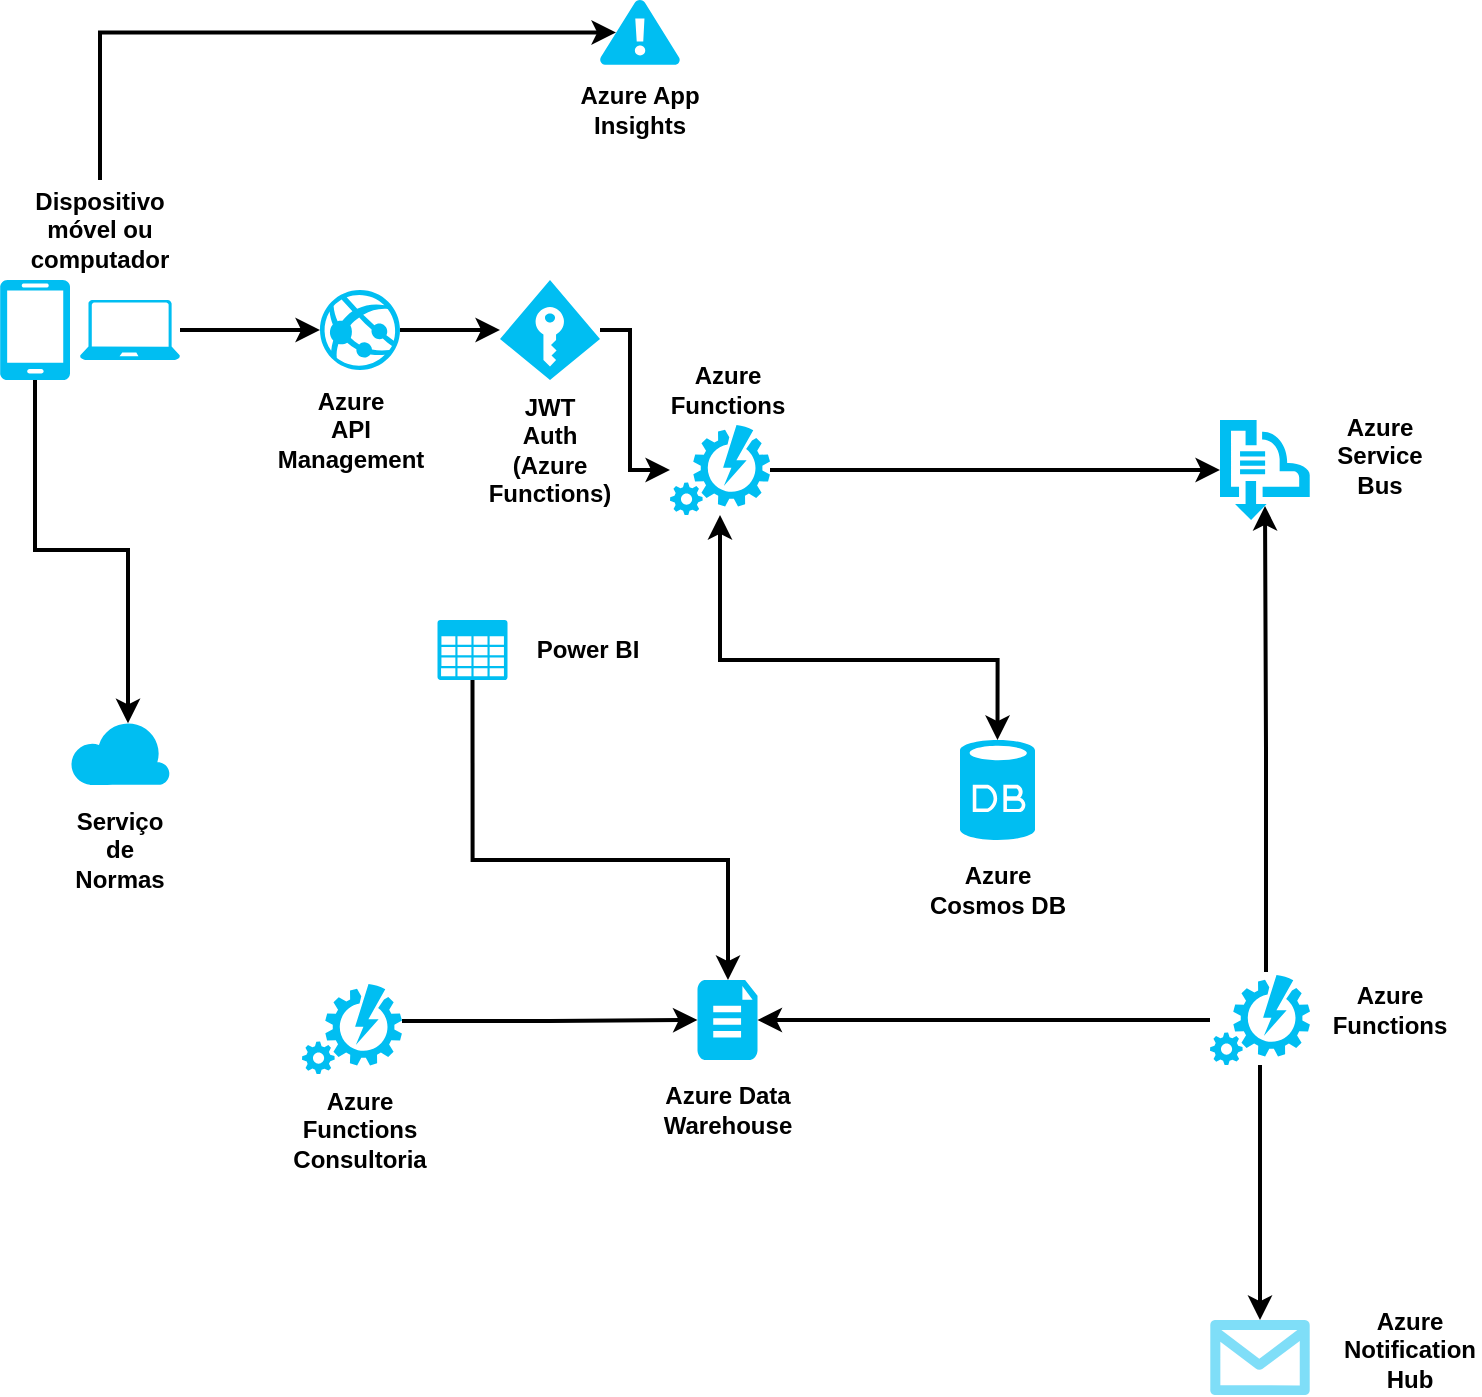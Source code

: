 <mxfile version="21.0.8" type="github">
  <diagram name="Page-1" id="nj4mGUd6mA-xGb6E5f_e">
    <mxGraphModel dx="1139" dy="671" grid="1" gridSize="10" guides="1" tooltips="1" connect="1" arrows="1" fold="1" page="1" pageScale="1" pageWidth="850" pageHeight="1100" math="0" shadow="0">
      <root>
        <mxCell id="0" />
        <mxCell id="1" parent="0" />
        <mxCell id="dkJPKaPxzpEx_U09lG8t-1" style="edgeStyle=orthogonalEdgeStyle;rounded=0;orthogonalLoop=1;jettySize=auto;html=1;entryX=0.58;entryY=0.05;entryDx=0;entryDy=0;entryPerimeter=0;strokeWidth=2;" edge="1" parent="1" source="dkJPKaPxzpEx_U09lG8t-2" target="dkJPKaPxzpEx_U09lG8t-18">
          <mxGeometry relative="1" as="geometry">
            <mxPoint x="57.5" y="310" as="targetPoint" />
          </mxGeometry>
        </mxCell>
        <mxCell id="dkJPKaPxzpEx_U09lG8t-2" value="" style="verticalLabelPosition=bottom;html=1;verticalAlign=top;align=center;strokeColor=none;fillColor=#00BEF2;shape=mxgraph.azure.mobile;pointerEvents=1;" vertex="1" parent="1">
          <mxGeometry x="40" y="160" width="35" height="50" as="geometry" />
        </mxCell>
        <mxCell id="dkJPKaPxzpEx_U09lG8t-3" style="edgeStyle=orthogonalEdgeStyle;rounded=0;orthogonalLoop=1;jettySize=auto;html=1;entryX=0;entryY=0.5;entryDx=0;entryDy=0;entryPerimeter=0;strokeWidth=2;" edge="1" parent="1" source="dkJPKaPxzpEx_U09lG8t-4" target="dkJPKaPxzpEx_U09lG8t-7">
          <mxGeometry relative="1" as="geometry" />
        </mxCell>
        <mxCell id="dkJPKaPxzpEx_U09lG8t-4" value="" style="verticalLabelPosition=bottom;html=1;verticalAlign=top;align=center;strokeColor=none;fillColor=#00BEF2;shape=mxgraph.azure.laptop;pointerEvents=1;" vertex="1" parent="1">
          <mxGeometry x="80" y="170" width="50" height="30" as="geometry" />
        </mxCell>
        <mxCell id="dkJPKaPxzpEx_U09lG8t-5" style="edgeStyle=orthogonalEdgeStyle;rounded=0;orthogonalLoop=1;jettySize=auto;html=1;strokeWidth=2;" edge="1" parent="1" source="dkJPKaPxzpEx_U09lG8t-7" target="dkJPKaPxzpEx_U09lG8t-9">
          <mxGeometry relative="1" as="geometry" />
        </mxCell>
        <mxCell id="dkJPKaPxzpEx_U09lG8t-6" style="edgeStyle=orthogonalEdgeStyle;rounded=0;orthogonalLoop=1;jettySize=auto;html=1;entryX=0.2;entryY=0.5;entryDx=0;entryDy=0;entryPerimeter=0;strokeWidth=2;" edge="1" parent="1" target="dkJPKaPxzpEx_U09lG8t-25">
          <mxGeometry relative="1" as="geometry">
            <mxPoint x="90" y="110" as="sourcePoint" />
            <Array as="points">
              <mxPoint x="90" y="36" />
            </Array>
          </mxGeometry>
        </mxCell>
        <mxCell id="dkJPKaPxzpEx_U09lG8t-7" value="" style="verticalLabelPosition=bottom;html=1;verticalAlign=top;align=center;strokeColor=none;fillColor=#00BEF2;shape=mxgraph.azure.azure_website;pointerEvents=1;" vertex="1" parent="1">
          <mxGeometry x="200" y="165" width="40" height="40" as="geometry" />
        </mxCell>
        <mxCell id="dkJPKaPxzpEx_U09lG8t-8" style="edgeStyle=orthogonalEdgeStyle;rounded=0;orthogonalLoop=1;jettySize=auto;html=1;entryX=0;entryY=0.5;entryDx=0;entryDy=0;entryPerimeter=0;strokeWidth=2;" edge="1" parent="1" source="dkJPKaPxzpEx_U09lG8t-9" target="dkJPKaPxzpEx_U09lG8t-12">
          <mxGeometry relative="1" as="geometry">
            <Array as="points">
              <mxPoint x="355" y="185" />
              <mxPoint x="355" y="255" />
            </Array>
          </mxGeometry>
        </mxCell>
        <mxCell id="dkJPKaPxzpEx_U09lG8t-9" value="" style="verticalLabelPosition=bottom;html=1;verticalAlign=top;align=center;strokeColor=none;fillColor=#00BEF2;shape=mxgraph.azure.access_control;" vertex="1" parent="1">
          <mxGeometry x="290" y="160" width="50" height="50" as="geometry" />
        </mxCell>
        <mxCell id="dkJPKaPxzpEx_U09lG8t-10" style="edgeStyle=orthogonalEdgeStyle;rounded=0;orthogonalLoop=1;jettySize=auto;html=1;entryX=0.5;entryY=0;entryDx=0;entryDy=0;entryPerimeter=0;startArrow=classic;startFill=1;strokeWidth=2;" edge="1" parent="1" source="dkJPKaPxzpEx_U09lG8t-12" target="dkJPKaPxzpEx_U09lG8t-13">
          <mxGeometry relative="1" as="geometry">
            <Array as="points">
              <mxPoint x="400" y="350" />
              <mxPoint x="539" y="350" />
            </Array>
          </mxGeometry>
        </mxCell>
        <mxCell id="dkJPKaPxzpEx_U09lG8t-11" style="edgeStyle=orthogonalEdgeStyle;rounded=0;orthogonalLoop=1;jettySize=auto;html=1;entryX=0;entryY=0.5;entryDx=0;entryDy=0;entryPerimeter=0;strokeWidth=2;" edge="1" parent="1" source="dkJPKaPxzpEx_U09lG8t-12" target="dkJPKaPxzpEx_U09lG8t-14">
          <mxGeometry relative="1" as="geometry">
            <Array as="points">
              <mxPoint x="500" y="255" />
              <mxPoint x="500" y="255" />
            </Array>
          </mxGeometry>
        </mxCell>
        <mxCell id="dkJPKaPxzpEx_U09lG8t-12" value="" style="verticalLabelPosition=bottom;html=1;verticalAlign=top;align=center;strokeColor=none;fillColor=#00BEF2;shape=mxgraph.azure.automation;pointerEvents=1;" vertex="1" parent="1">
          <mxGeometry x="375" y="232.5" width="50" height="45" as="geometry" />
        </mxCell>
        <mxCell id="dkJPKaPxzpEx_U09lG8t-13" value="" style="verticalLabelPosition=bottom;html=1;verticalAlign=top;align=center;strokeColor=none;fillColor=#00BEF2;shape=mxgraph.azure.database;" vertex="1" parent="1">
          <mxGeometry x="520" y="390" width="37.5" height="50" as="geometry" />
        </mxCell>
        <mxCell id="dkJPKaPxzpEx_U09lG8t-14" value="" style="verticalLabelPosition=bottom;html=1;verticalAlign=top;align=center;strokeColor=none;fillColor=#00BEF2;shape=mxgraph.azure.service_bus;pointerEvents=1;" vertex="1" parent="1">
          <mxGeometry x="650" y="230" width="45" height="50" as="geometry" />
        </mxCell>
        <mxCell id="dkJPKaPxzpEx_U09lG8t-15" style="edgeStyle=orthogonalEdgeStyle;rounded=0;orthogonalLoop=1;jettySize=auto;html=1;strokeWidth=2;exitX=1;exitY=0.41;exitDx=0;exitDy=0;exitPerimeter=0;" edge="1" parent="1" source="dkJPKaPxzpEx_U09lG8t-19" target="dkJPKaPxzpEx_U09lG8t-16">
          <mxGeometry relative="1" as="geometry" />
        </mxCell>
        <mxCell id="dkJPKaPxzpEx_U09lG8t-16" value="" style="verticalLabelPosition=bottom;html=1;verticalAlign=top;align=center;strokeColor=none;fillColor=#00BEF2;shape=mxgraph.azure.file_2;pointerEvents=1;" vertex="1" parent="1">
          <mxGeometry x="388.75" y="510" width="30" height="40" as="geometry" />
        </mxCell>
        <mxCell id="dkJPKaPxzpEx_U09lG8t-17" style="edgeStyle=orthogonalEdgeStyle;rounded=0;orthogonalLoop=1;jettySize=auto;html=1;entryX=0.5;entryY=0.86;entryDx=0;entryDy=0;entryPerimeter=0;strokeWidth=2;exitX=0.56;exitY=-0.033;exitDx=0;exitDy=0;exitPerimeter=0;" edge="1" parent="1" source="dkJPKaPxzpEx_U09lG8t-22" target="dkJPKaPxzpEx_U09lG8t-14">
          <mxGeometry relative="1" as="geometry">
            <mxPoint x="672.6" y="350" as="sourcePoint" />
          </mxGeometry>
        </mxCell>
        <mxCell id="dkJPKaPxzpEx_U09lG8t-18" value="" style="verticalLabelPosition=bottom;html=1;verticalAlign=top;align=center;strokeColor=none;fillColor=#00BEF2;shape=mxgraph.azure.cloud;" vertex="1" parent="1">
          <mxGeometry x="75" y="380" width="50" height="32.5" as="geometry" />
        </mxCell>
        <mxCell id="dkJPKaPxzpEx_U09lG8t-19" value="" style="verticalLabelPosition=bottom;html=1;verticalAlign=top;align=center;strokeColor=none;fillColor=#00BEF2;shape=mxgraph.azure.automation;pointerEvents=1;" vertex="1" parent="1">
          <mxGeometry x="191" y="512" width="50" height="45" as="geometry" />
        </mxCell>
        <mxCell id="dkJPKaPxzpEx_U09lG8t-20" style="edgeStyle=orthogonalEdgeStyle;rounded=0;orthogonalLoop=1;jettySize=auto;html=1;entryX=1;entryY=0.5;entryDx=0;entryDy=0;entryPerimeter=0;strokeWidth=2;" edge="1" parent="1" source="dkJPKaPxzpEx_U09lG8t-22" target="dkJPKaPxzpEx_U09lG8t-16">
          <mxGeometry relative="1" as="geometry" />
        </mxCell>
        <mxCell id="dkJPKaPxzpEx_U09lG8t-21" style="edgeStyle=orthogonalEdgeStyle;rounded=0;orthogonalLoop=1;jettySize=auto;html=1;entryX=0.5;entryY=0;entryDx=0;entryDy=0;entryPerimeter=0;strokeWidth=2;" edge="1" parent="1" source="dkJPKaPxzpEx_U09lG8t-22" target="dkJPKaPxzpEx_U09lG8t-26">
          <mxGeometry relative="1" as="geometry" />
        </mxCell>
        <mxCell id="dkJPKaPxzpEx_U09lG8t-22" value="" style="verticalLabelPosition=bottom;html=1;verticalAlign=top;align=center;strokeColor=none;fillColor=#00BEF2;shape=mxgraph.azure.automation;pointerEvents=1;" vertex="1" parent="1">
          <mxGeometry x="645" y="507.5" width="50" height="45" as="geometry" />
        </mxCell>
        <mxCell id="dkJPKaPxzpEx_U09lG8t-23" style="edgeStyle=orthogonalEdgeStyle;rounded=0;orthogonalLoop=1;jettySize=auto;html=1;exitX=0.5;exitY=1;exitDx=0;exitDy=0;exitPerimeter=0;strokeWidth=2;" edge="1" parent="1" source="dkJPKaPxzpEx_U09lG8t-24" target="dkJPKaPxzpEx_U09lG8t-16">
          <mxGeometry relative="1" as="geometry">
            <Array as="points">
              <mxPoint x="276" y="450" />
              <mxPoint x="404" y="450" />
            </Array>
          </mxGeometry>
        </mxCell>
        <mxCell id="dkJPKaPxzpEx_U09lG8t-24" value="" style="verticalLabelPosition=bottom;html=1;verticalAlign=top;align=center;strokeColor=none;fillColor=#00BEF2;shape=mxgraph.azure.storage;pointerEvents=1;" vertex="1" parent="1">
          <mxGeometry x="258.75" y="330" width="35" height="30" as="geometry" />
        </mxCell>
        <mxCell id="dkJPKaPxzpEx_U09lG8t-25" value="" style="verticalLabelPosition=bottom;html=1;verticalAlign=top;align=center;strokeColor=none;fillColor=#00BEF2;shape=mxgraph.azure.azure_alert;" vertex="1" parent="1">
          <mxGeometry x="340" y="20" width="40" height="32.5" as="geometry" />
        </mxCell>
        <mxCell id="dkJPKaPxzpEx_U09lG8t-26" value="" style="verticalLabelPosition=bottom;html=1;verticalAlign=top;align=center;strokeColor=none;fillColor=#00BEF2;shape=mxgraph.azure.message;pointerEvents=1;" vertex="1" parent="1">
          <mxGeometry x="645" y="680" width="50" height="37.5" as="geometry" />
        </mxCell>
        <mxCell id="dkJPKaPxzpEx_U09lG8t-27" value="Dispositivo móvel ou computador" style="text;html=1;strokeColor=none;fillColor=none;align=center;verticalAlign=middle;whiteSpace=wrap;rounded=0;fontStyle=1" vertex="1" parent="1">
          <mxGeometry x="60" y="120" width="60" height="30" as="geometry" />
        </mxCell>
        <mxCell id="dkJPKaPxzpEx_U09lG8t-28" value="Serviço de Normas" style="text;html=1;strokeColor=none;fillColor=none;align=center;verticalAlign=middle;whiteSpace=wrap;rounded=0;fontStyle=1" vertex="1" parent="1">
          <mxGeometry x="70" y="430" width="60" height="30" as="geometry" />
        </mxCell>
        <mxCell id="dkJPKaPxzpEx_U09lG8t-29" value="Azure&lt;br&gt;API Management" style="text;html=1;strokeColor=none;fillColor=none;align=center;verticalAlign=middle;whiteSpace=wrap;rounded=0;fontStyle=1" vertex="1" parent="1">
          <mxGeometry x="181" y="220" width="69" height="30" as="geometry" />
        </mxCell>
        <mxCell id="dkJPKaPxzpEx_U09lG8t-30" value="Azure App&lt;br&gt;Insights" style="text;html=1;strokeColor=none;fillColor=none;align=center;verticalAlign=middle;whiteSpace=wrap;rounded=0;fontStyle=1" vertex="1" parent="1">
          <mxGeometry x="325" y="60" width="70" height="30" as="geometry" />
        </mxCell>
        <mxCell id="dkJPKaPxzpEx_U09lG8t-31" value="JWT&lt;br&gt;Auth&lt;br&gt;(Azure Functions)" style="text;html=1;strokeColor=none;fillColor=none;align=center;verticalAlign=middle;whiteSpace=wrap;rounded=0;fontStyle=1" vertex="1" parent="1">
          <mxGeometry x="280" y="230" width="70" height="30" as="geometry" />
        </mxCell>
        <mxCell id="dkJPKaPxzpEx_U09lG8t-32" value="Azure Functions" style="text;html=1;strokeColor=none;fillColor=none;align=center;verticalAlign=middle;whiteSpace=wrap;rounded=0;fontStyle=1" vertex="1" parent="1">
          <mxGeometry x="368.75" y="200" width="70" height="30" as="geometry" />
        </mxCell>
        <mxCell id="dkJPKaPxzpEx_U09lG8t-33" value="Azure Cosmos DB" style="text;html=1;strokeColor=none;fillColor=none;align=center;verticalAlign=middle;whiteSpace=wrap;rounded=0;fontStyle=1" vertex="1" parent="1">
          <mxGeometry x="503.75" y="450" width="70" height="30" as="geometry" />
        </mxCell>
        <mxCell id="dkJPKaPxzpEx_U09lG8t-34" value="Azure Service Bus" style="text;html=1;strokeColor=none;fillColor=none;align=center;verticalAlign=middle;whiteSpace=wrap;rounded=0;fontStyle=1" vertex="1" parent="1">
          <mxGeometry x="695" y="232.5" width="70" height="30" as="geometry" />
        </mxCell>
        <mxCell id="dkJPKaPxzpEx_U09lG8t-35" value="Azure Notification Hub" style="text;html=1;strokeColor=none;fillColor=none;align=center;verticalAlign=middle;whiteSpace=wrap;rounded=0;fontStyle=1" vertex="1" parent="1">
          <mxGeometry x="710" y="680" width="70" height="30" as="geometry" />
        </mxCell>
        <mxCell id="dkJPKaPxzpEx_U09lG8t-36" value="Azure Functions" style="text;html=1;strokeColor=none;fillColor=none;align=center;verticalAlign=middle;whiteSpace=wrap;rounded=0;fontStyle=1" vertex="1" parent="1">
          <mxGeometry x="700" y="510" width="70" height="30" as="geometry" />
        </mxCell>
        <mxCell id="dkJPKaPxzpEx_U09lG8t-37" value="Azure Data&lt;br&gt;Warehouse" style="text;html=1;strokeColor=none;fillColor=none;align=center;verticalAlign=middle;whiteSpace=wrap;rounded=0;fontStyle=1" vertex="1" parent="1">
          <mxGeometry x="368.75" y="560" width="70" height="30" as="geometry" />
        </mxCell>
        <mxCell id="dkJPKaPxzpEx_U09lG8t-38" value="Power BI" style="text;html=1;strokeColor=none;fillColor=none;align=center;verticalAlign=middle;whiteSpace=wrap;rounded=0;fontStyle=1" vertex="1" parent="1">
          <mxGeometry x="298.75" y="330" width="70" height="30" as="geometry" />
        </mxCell>
        <mxCell id="dkJPKaPxzpEx_U09lG8t-39" value="Azure Functions&lt;br&gt;Consultoria" style="text;html=1;strokeColor=none;fillColor=none;align=center;verticalAlign=middle;whiteSpace=wrap;rounded=0;fontStyle=1" vertex="1" parent="1">
          <mxGeometry x="185" y="570" width="70" height="30" as="geometry" />
        </mxCell>
      </root>
    </mxGraphModel>
  </diagram>
</mxfile>
